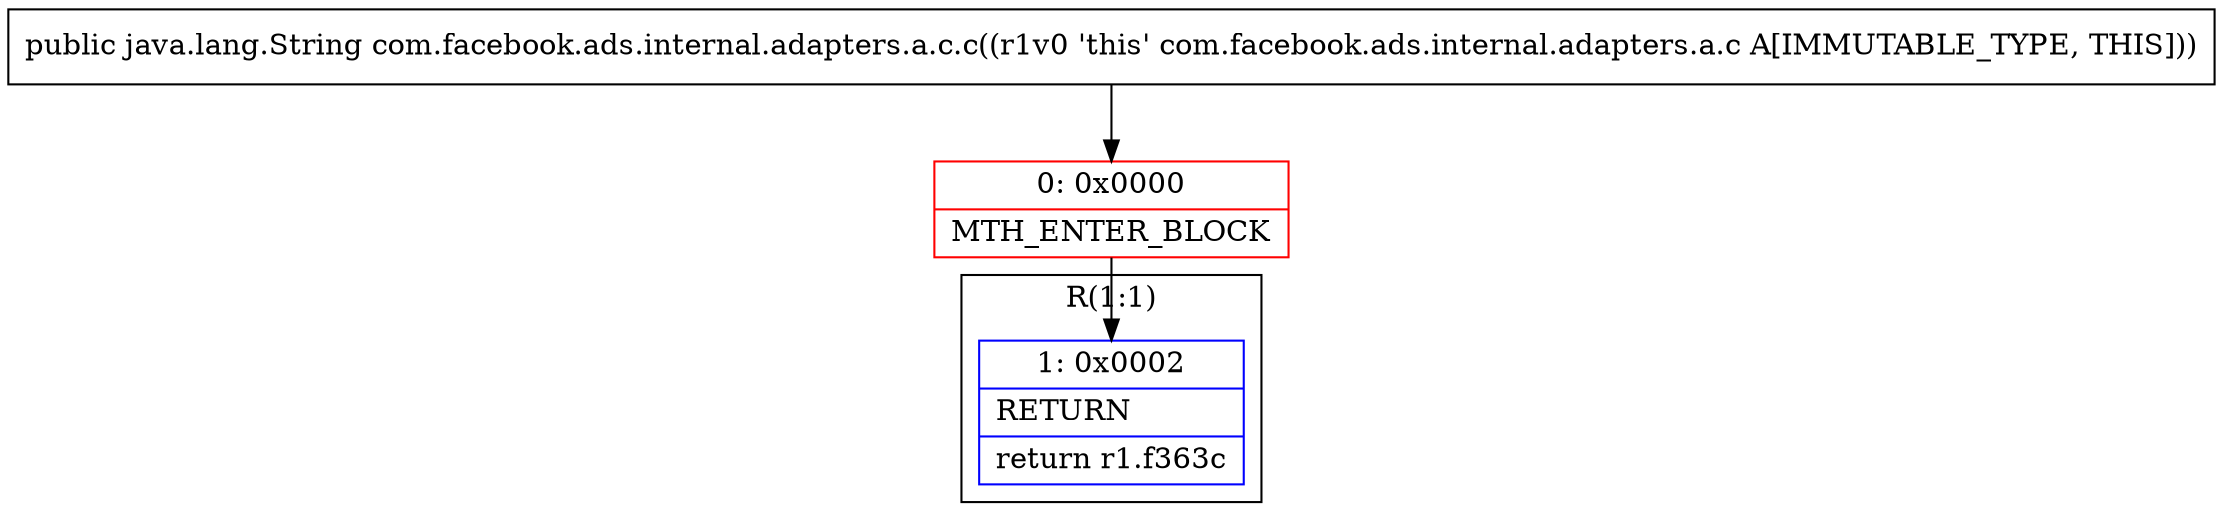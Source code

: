 digraph "CFG forcom.facebook.ads.internal.adapters.a.c.c()Ljava\/lang\/String;" {
subgraph cluster_Region_1001761754 {
label = "R(1:1)";
node [shape=record,color=blue];
Node_1 [shape=record,label="{1\:\ 0x0002|RETURN\l|return r1.f363c\l}"];
}
Node_0 [shape=record,color=red,label="{0\:\ 0x0000|MTH_ENTER_BLOCK\l}"];
MethodNode[shape=record,label="{public java.lang.String com.facebook.ads.internal.adapters.a.c.c((r1v0 'this' com.facebook.ads.internal.adapters.a.c A[IMMUTABLE_TYPE, THIS])) }"];
MethodNode -> Node_0;
Node_0 -> Node_1;
}

